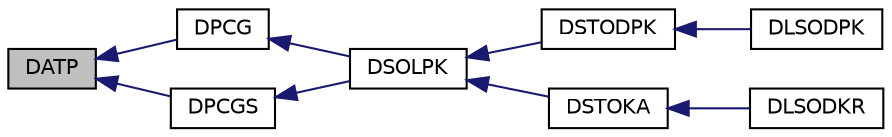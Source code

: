 digraph G
{
  edge [fontname="Helvetica",fontsize="10",labelfontname="Helvetica",labelfontsize="10"];
  node [fontname="Helvetica",fontsize="10",shape=record];
  rankdir=LR;
  Node1 [label="DATP",height=0.2,width=0.4,color="black", fillcolor="grey75", style="filled" fontcolor="black"];
  Node1 -> Node2 [dir=back,color="midnightblue",fontsize="10",style="solid",fontname="Helvetica"];
  Node2 [label="DPCG",height=0.2,width=0.4,color="black", fillcolor="white", style="filled",URL="$opkda1_8f90.html#a45979fb2661ddda903e074bac129d80d"];
  Node2 -> Node3 [dir=back,color="midnightblue",fontsize="10",style="solid",fontname="Helvetica"];
  Node3 [label="DSOLPK",height=0.2,width=0.4,color="black", fillcolor="white", style="filled",URL="$opkda1_8f90.html#af331105343b0c9a91b55e7ad201199c0"];
  Node3 -> Node4 [dir=back,color="midnightblue",fontsize="10",style="solid",fontname="Helvetica"];
  Node4 [label="DSTODPK",height=0.2,width=0.4,color="black", fillcolor="white", style="filled",URL="$opkda1_8f90.html#ac316a22658cc40e317285fa52583a0bc"];
  Node4 -> Node5 [dir=back,color="midnightblue",fontsize="10",style="solid",fontname="Helvetica"];
  Node5 [label="DLSODPK",height=0.2,width=0.4,color="black", fillcolor="white", style="filled",URL="$opkdmain_8f90.html#abfd1fd76148d80747a6fd105a6c3cca8"];
  Node3 -> Node6 [dir=back,color="midnightblue",fontsize="10",style="solid",fontname="Helvetica"];
  Node6 [label="DSTOKA",height=0.2,width=0.4,color="black", fillcolor="white", style="filled",URL="$opkda1_8f90.html#aa5d15943200f3d1261087a7d67337822"];
  Node6 -> Node7 [dir=back,color="midnightblue",fontsize="10",style="solid",fontname="Helvetica"];
  Node7 [label="DLSODKR",height=0.2,width=0.4,color="black", fillcolor="white", style="filled",URL="$opkdmain_8f90.html#afd6a4d460cf75c6278c36e819dc9c763"];
  Node1 -> Node8 [dir=back,color="midnightblue",fontsize="10",style="solid",fontname="Helvetica"];
  Node8 [label="DPCGS",height=0.2,width=0.4,color="black", fillcolor="white", style="filled",URL="$opkda1_8f90.html#a1dac601c2dba2a8e5096c21f3df3f086"];
  Node8 -> Node3 [dir=back,color="midnightblue",fontsize="10",style="solid",fontname="Helvetica"];
}
